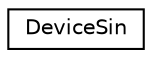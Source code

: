 digraph "Graphical Class Hierarchy"
{
  edge [fontname="Helvetica",fontsize="10",labelfontname="Helvetica",labelfontsize="10"];
  node [fontname="Helvetica",fontsize="10",shape=record];
  rankdir="LR";
  Node0 [label="DeviceSin",height=0.2,width=0.4,color="black", fillcolor="white", style="filled",URL="$structDeviceSin.html"];
}
